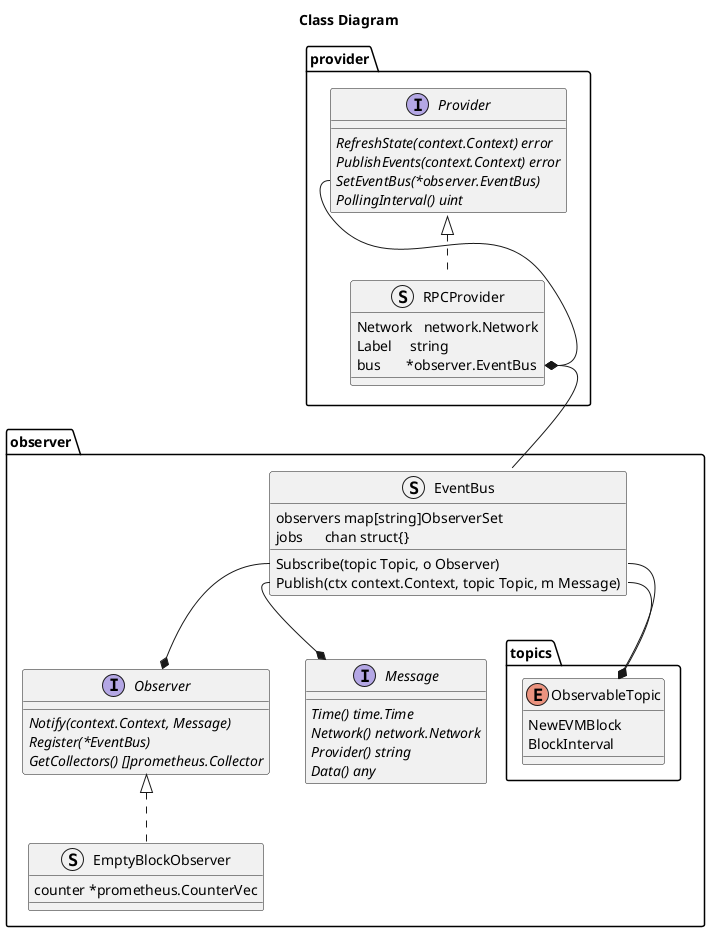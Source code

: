 @startuml class-diagram

title Class Diagram

package provider {
  interface Provider {
	  {abstract} RefreshState(context.Context) error
	  {abstract} PublishEvents(context.Context) error
	  {abstract} SetEventBus(*observer.EventBus)
	  {abstract} PollingInterval() uint
  }

  struct RPCProvider implements Provider {
	  Network   network.Network
	  Label     string
	  bus       *observer.EventBus
  } 
}

package observer {
  package topics {
    enum ObservableTopic {
      NewEVMBlock
      BlockInterval
    }
  }

  interface Observer {
	  {abstract} Notify(context.Context, Message)
	  {abstract} Register(*EventBus)
	  {abstract} GetCollectors() []prometheus.Collector
  }

  interface Message {
	  {abstract} Time() time.Time
	  {abstract} Network() network.Network
	  {abstract} Provider() string
	  {abstract} Data() any
  }

  struct EventBus {
	  observers map[string]ObserverSet
	  jobs      chan struct{}

    Subscribe(topic Topic, o Observer)
    Publish(ctx context.Context, topic Topic, m Message)
  }

  struct EmptyBlockObserver implements Observer {
	  counter *prometheus.CounterVec
  }
}

RPCProvider::bus *-- EventBus
Provider::SetEventBus --* RPCProvider::bus
EventBus::Subscribe --* ObservableTopic
EventBus::Subscribe --* Observer
EventBus::Publish --* ObservableTopic
EventBus::Publish --* Message

@enduml
